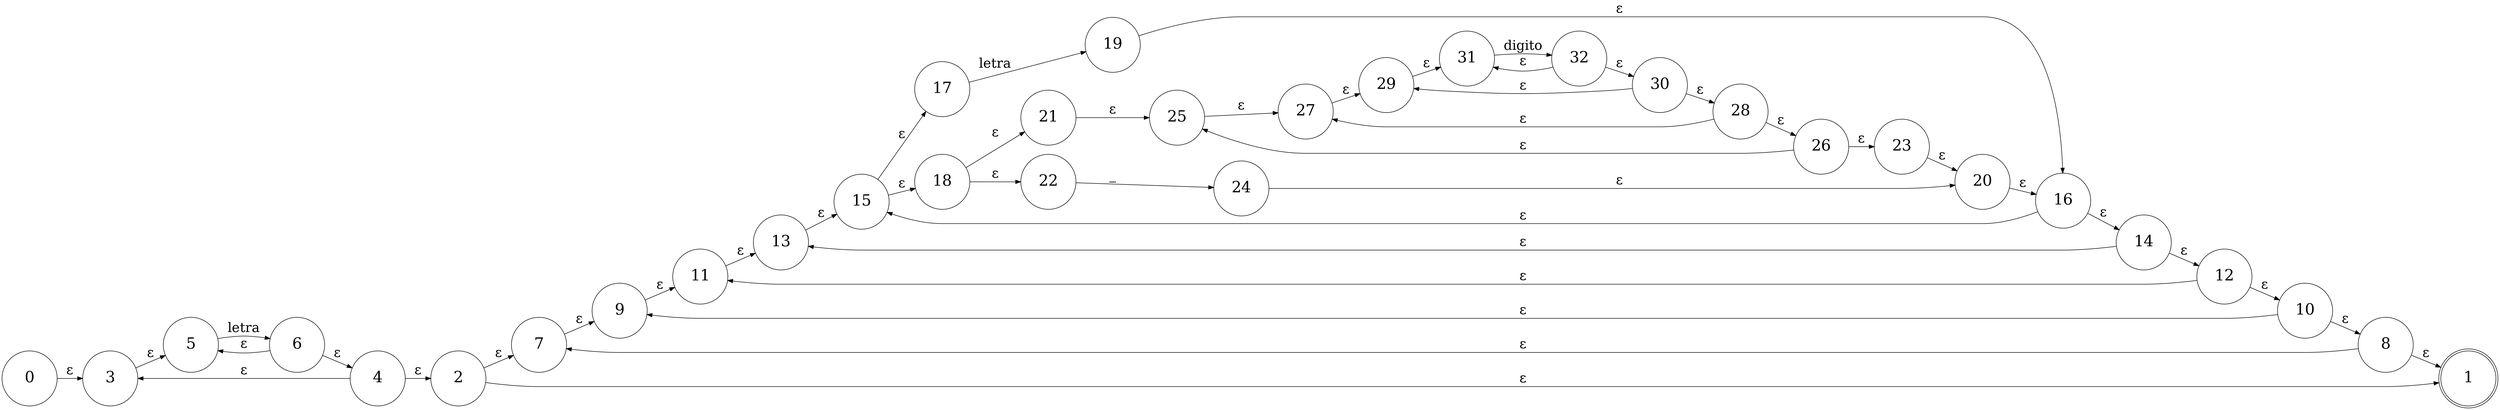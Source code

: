 digraph {
overlap = false;
splines = true;
rankdir = LR;
node [shape=circle, height=0.5, width=1.5, fontsize=30];
edge [fontsize=26];
graph[dpi=75];

"0" [label="0"];
"3" [label="3"];
"5" [label="5"];
"6" [label="6"];
"4" [label="4"];
"2" [label="2"];
"7" [label="7"];
"9" [label="9"];
"11" [label="11"];
"13" [label="13"];
"15" [label="15"];
"17" [label="17"];
"19" [label="19"];
"16" [label="16"];
"14" [label="14"];
"12" [label="12"];
"10" [label="10"];
"8" [label="8"];
"1" [label="1", peripheries=2];
"8" -> "1"[label="&#603;"];
"8" -> "7"[label="&#603;"];
"10" -> "8"[label="&#603;"];
"10" -> "9"[label="&#603;"];
"12" -> "10"[label="&#603;"];
"12" -> "11"[label="&#603;"];
"14" -> "12"[label="&#603;"];
"14" -> "13"[label="&#603;"];
"16" -> "14"[label="&#603;"];
"16" -> "15"[label="&#603;"];
"19" -> "16"[label="&#603;"];
"17" -> "19"[label="letra"];
"15" -> "17"[label="&#603;"];
"18" [label="18"];
"21" [label="21"];
"25" [label="25"];
"27" [label="27"];
"29" [label="29"];
"31" [label="31"];
"32" [label="32"];
"30" [label="30"];
"28" [label="28"];
"26" [label="26"];
"23" [label="23"];
"20" [label="20"];
"20" -> "16"[label="&#603;"];
"23" -> "20"[label="&#603;"];
"26" -> "23"[label="&#603;"];
"26" -> "25"[label="&#603;"];
"28" -> "26"[label="&#603;"];
"28" -> "27"[label="&#603;"];
"30" -> "28"[label="&#603;"];
"30" -> "29"[label="&#603;"];
"32" -> "30"[label="&#603;"];
"32" -> "31"[label="&#603;"];
"31" -> "32"[label="digito"];
"29" -> "31"[label="&#603;"];
"27" -> "29"[label="&#603;"];
"25" -> "27"[label="&#603;"];
"21" -> "25"[label="&#603;"];
"18" -> "21"[label="&#603;"];
"22" [label="22"];
"24" [label="24"];
"24" -> "20"[label="&#603;"];
"22" -> "24"[label="_"];
"18" -> "22"[label="&#603;"];
"15" -> "18"[label="&#603;"];
"13" -> "15"[label="&#603;"];
"11" -> "13"[label="&#603;"];
"9" -> "11"[label="&#603;"];
"7" -> "9"[label="&#603;"];
"2" -> "7"[label="&#603;"];
"2" -> "1"[label="&#603;"];
"4" -> "2"[label="&#603;"];
"4" -> "3"[label="&#603;"];
"6" -> "4"[label="&#603;"];
"6" -> "5"[label="&#603;"];
"5" -> "6"[label="letra"];
"3" -> "5"[label="&#603;"];
"0" -> "3"[label="&#603;"];
}